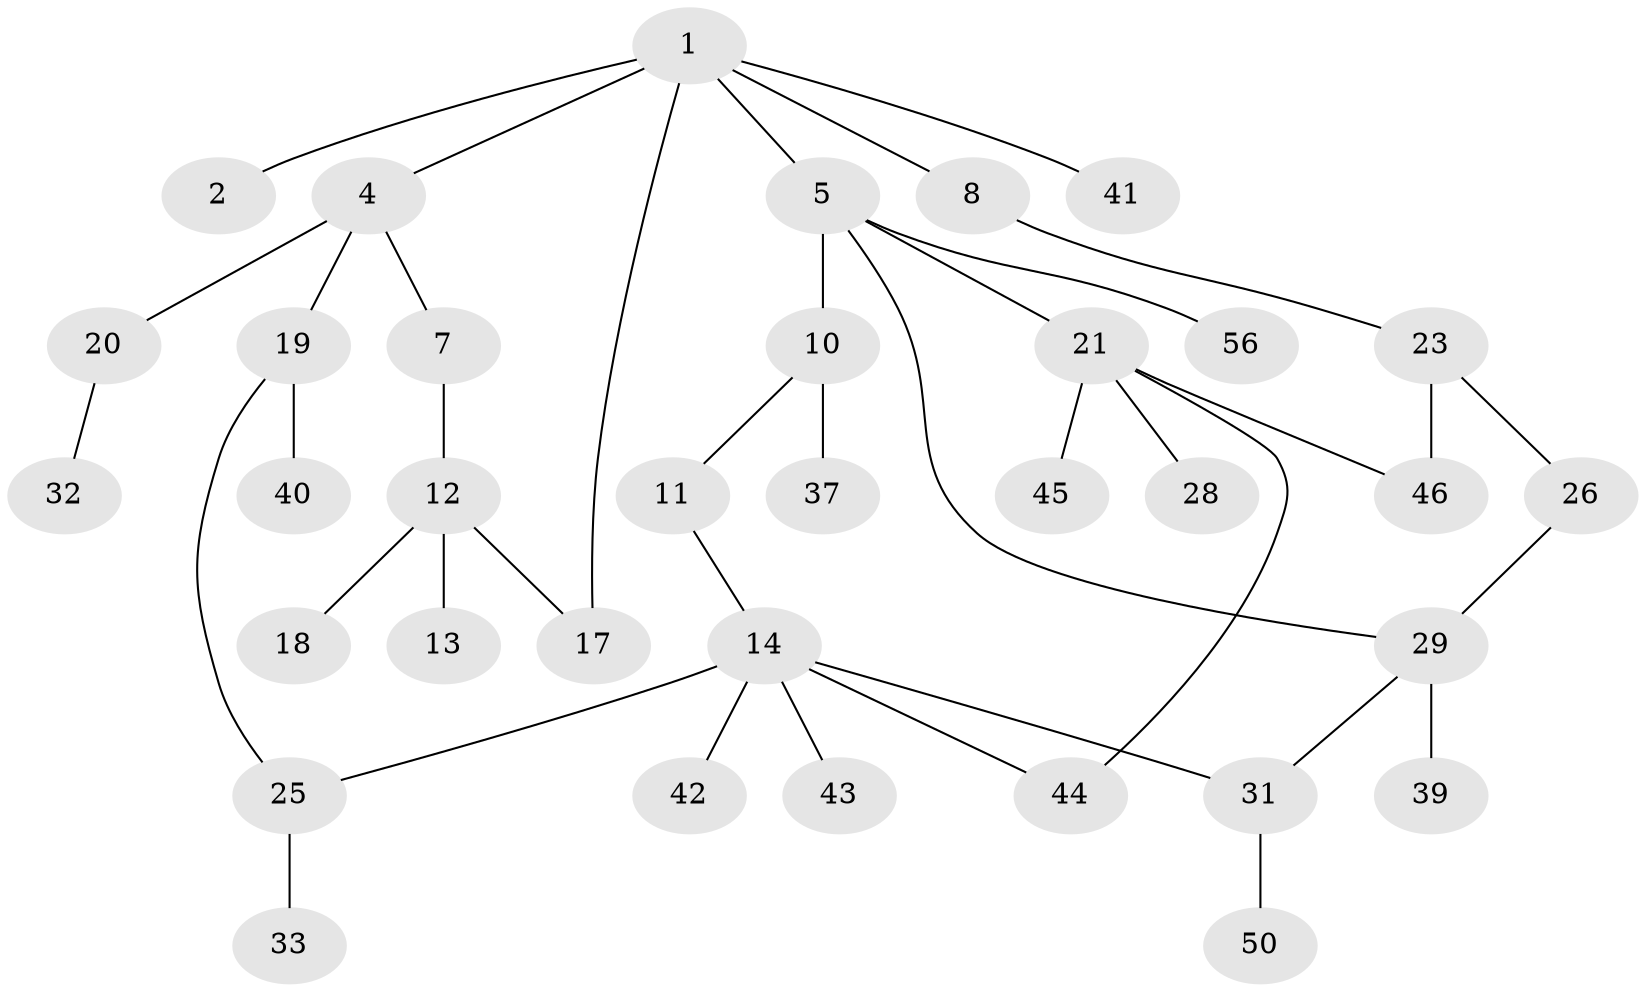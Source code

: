 // Generated by graph-tools (version 1.1) at 2025/51/02/27/25 19:51:37]
// undirected, 35 vertices, 40 edges
graph export_dot {
graph [start="1"]
  node [color=gray90,style=filled];
  1 [super="+3"];
  2 [super="+52"];
  4 [super="+6"];
  5 [super="+9"];
  7 [super="+54"];
  8 [super="+15"];
  10 [super="+22"];
  11 [super="+35"];
  12 [super="+16"];
  13;
  14 [super="+30"];
  17;
  18 [super="+47"];
  19 [super="+38"];
  20 [super="+24"];
  21 [super="+27"];
  23 [super="+51"];
  25 [super="+49"];
  26 [super="+36"];
  28 [super="+58"];
  29 [super="+34"];
  31 [super="+48"];
  32;
  33;
  37 [super="+55"];
  39;
  40;
  41;
  42;
  43;
  44;
  45;
  46 [super="+53"];
  50 [super="+57"];
  56;
  1 -- 2;
  1 -- 5;
  1 -- 8;
  1 -- 4;
  1 -- 17;
  1 -- 41;
  4 -- 7;
  4 -- 19 [weight=2];
  4 -- 20;
  5 -- 56;
  5 -- 10 [weight=2];
  5 -- 21;
  5 -- 29;
  7 -- 12;
  8 -- 23;
  10 -- 11;
  10 -- 37;
  11 -- 14;
  12 -- 13;
  12 -- 18;
  12 -- 17;
  14 -- 25;
  14 -- 31;
  14 -- 42;
  14 -- 43;
  14 -- 44;
  19 -- 40;
  19 -- 25;
  20 -- 32;
  21 -- 28;
  21 -- 45;
  21 -- 44;
  21 -- 46;
  23 -- 26;
  23 -- 46;
  25 -- 33 [weight=2];
  26 -- 29;
  29 -- 39;
  29 -- 31;
  31 -- 50;
}
